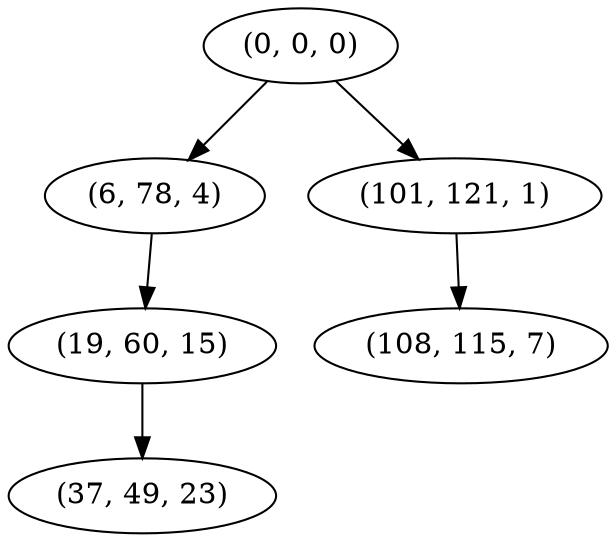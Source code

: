 digraph tree {
    "(0, 0, 0)";
    "(6, 78, 4)";
    "(19, 60, 15)";
    "(37, 49, 23)";
    "(101, 121, 1)";
    "(108, 115, 7)";
    "(0, 0, 0)" -> "(6, 78, 4)";
    "(0, 0, 0)" -> "(101, 121, 1)";
    "(6, 78, 4)" -> "(19, 60, 15)";
    "(19, 60, 15)" -> "(37, 49, 23)";
    "(101, 121, 1)" -> "(108, 115, 7)";
}
